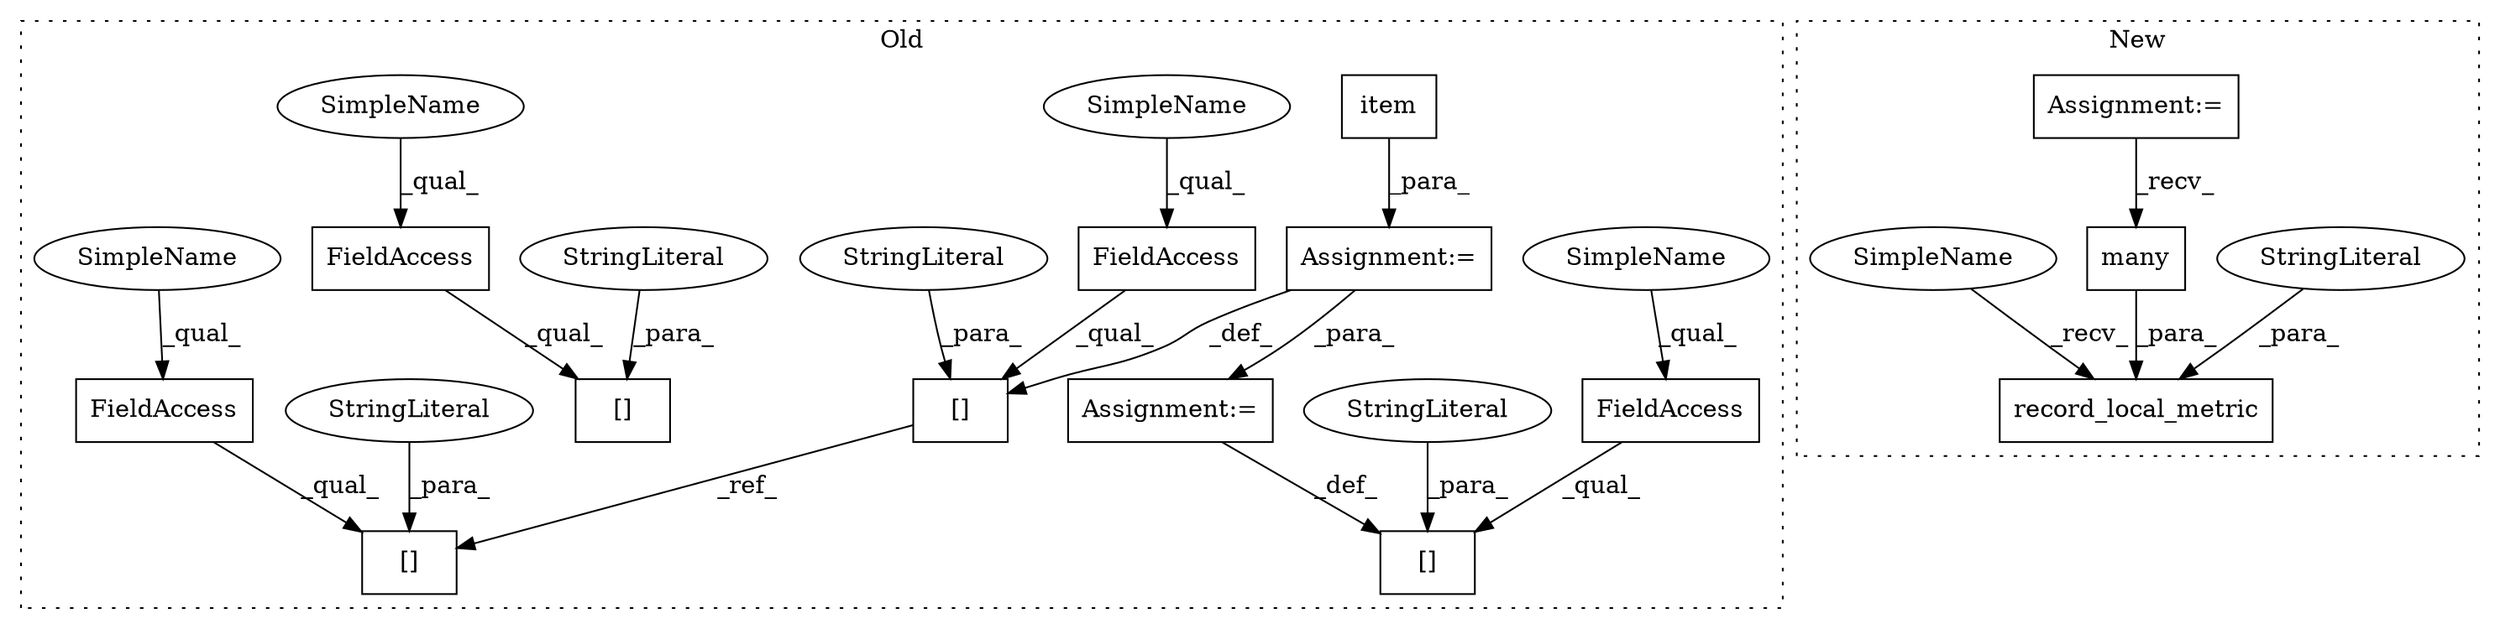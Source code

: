 digraph G {
subgraph cluster0 {
1 [label="item" a="32" s="13075" l="6" shape="box"];
3 [label="[]" a="2" s="13087,13116" l="13,1" shape="box"];
5 [label="StringLiteral" a="45" s="13100" l="16" shape="ellipse"];
6 [label="[]" a="2" s="13132,13155" l="13,1" shape="box"];
8 [label="StringLiteral" a="45" s="13145" l="10" shape="ellipse"];
9 [label="[]" a="2" s="13175,13200" l="13,1" shape="box"];
10 [label="StringLiteral" a="45" s="13188" l="12" shape="ellipse"];
11 [label="FieldAccess" a="22" s="13132" l="12" shape="box"];
12 [label="FieldAccess" a="22" s="13175" l="12" shape="box"];
13 [label="FieldAccess" a="22" s="13087" l="12" shape="box"];
14 [label="FieldAccess" a="22" s="13175" l="12" shape="box"];
15 [label="[]" a="2" s="13175,13200" l="13,1" shape="box"];
16 [label="StringLiteral" a="45" s="13188" l="12" shape="ellipse"];
18 [label="Assignment:=" a="7" s="13117" l="2" shape="box"];
19 [label="Assignment:=" a="7" s="13201" l="2" shape="box"];
20 [label="SimpleName" a="42" s="13175" l="4" shape="ellipse"];
21 [label="SimpleName" a="42" s="13132" l="4" shape="ellipse"];
22 [label="SimpleName" a="42" s="13087" l="4" shape="ellipse"];
23 [label="SimpleName" a="42" s="13175" l="4" shape="ellipse"];
label = "Old";
style="dotted";
}
subgraph cluster1 {
2 [label="record_local_metric" a="32" s="10628,10701" l="20,1" shape="box"];
4 [label="many" a="32" s="10674,10700" l="5,1" shape="box"];
7 [label="StringLiteral" a="45" s="10648" l="11" shape="ellipse"];
17 [label="Assignment:=" a="7" s="9686" l="13" shape="box"];
24 [label="SimpleName" a="42" s="10623" l="4" shape="ellipse"];
label = "New";
style="dotted";
}
1 -> 18 [label="_para_"];
3 -> 6 [label="_ref_"];
4 -> 2 [label="_para_"];
5 -> 3 [label="_para_"];
7 -> 2 [label="_para_"];
8 -> 6 [label="_para_"];
10 -> 9 [label="_para_"];
11 -> 6 [label="_qual_"];
12 -> 9 [label="_qual_"];
13 -> 3 [label="_qual_"];
14 -> 15 [label="_qual_"];
16 -> 15 [label="_para_"];
17 -> 4 [label="_recv_"];
18 -> 19 [label="_para_"];
18 -> 3 [label="_def_"];
19 -> 9 [label="_def_"];
20 -> 14 [label="_qual_"];
21 -> 11 [label="_qual_"];
22 -> 13 [label="_qual_"];
23 -> 12 [label="_qual_"];
24 -> 2 [label="_recv_"];
}